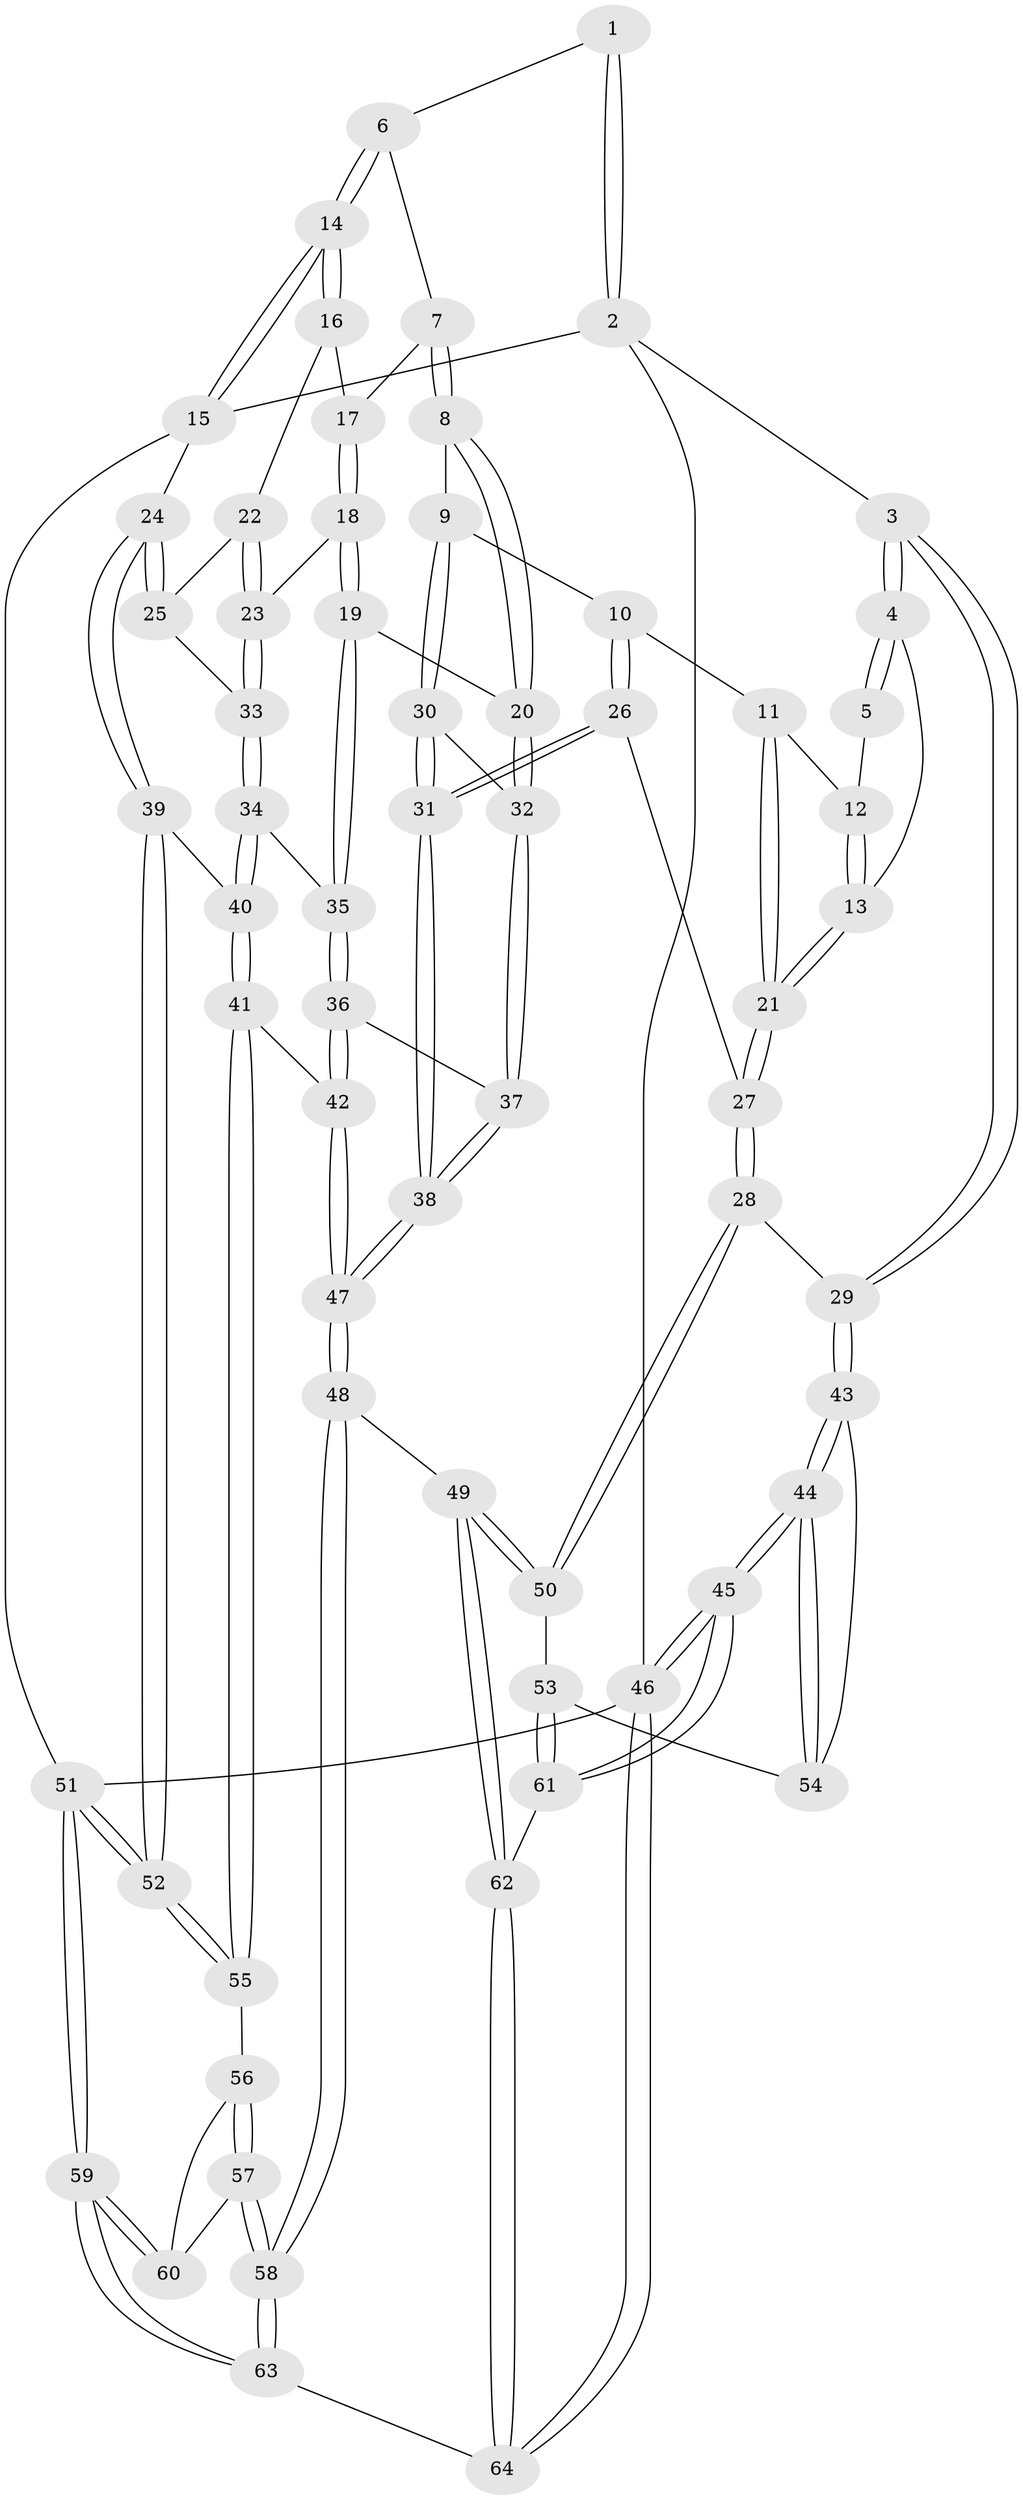 // coarse degree distribution, {3: 0.13513513513513514, 6: 0.08108108108108109, 5: 0.32432432432432434, 4: 0.43243243243243246, 7: 0.02702702702702703}
// Generated by graph-tools (version 1.1) at 2025/42/03/06/25 10:42:30]
// undirected, 64 vertices, 157 edges
graph export_dot {
graph [start="1"]
  node [color=gray90,style=filled];
  1 [pos="+0.45499557749365266+0"];
  2 [pos="+0+0"];
  3 [pos="+0+0"];
  4 [pos="+0.194438989970866+0.1783310669859436"];
  5 [pos="+0.43611037589280444+0"];
  6 [pos="+0.7734933044029009+0"];
  7 [pos="+0.6709768119264466+0.13501876541570332"];
  8 [pos="+0.6179072880854417+0.21890527355522701"];
  9 [pos="+0.5260033779811821+0.23107348541466238"];
  10 [pos="+0.4797027242909995+0.2216443338469225"];
  11 [pos="+0.43149470658883016+0.17819581899466877"];
  12 [pos="+0.433852692400039+0"];
  13 [pos="+0.2206626775984767+0.2036630487183293"];
  14 [pos="+1+0"];
  15 [pos="+1+0"];
  16 [pos="+0.9194150607830293+0.20275018122934035"];
  17 [pos="+0.8177133981369602+0.23142933187863216"];
  18 [pos="+0.761963726752681+0.32838531115294073"];
  19 [pos="+0.7470352293100022+0.3307005495322685"];
  20 [pos="+0.6612328201881831+0.28956112517569005"];
  21 [pos="+0.2214554244682868+0.2044551859802586"];
  22 [pos="+0.9108639629700395+0.24577889689122442"];
  23 [pos="+0.7847451794173974+0.3352303491749546"];
  24 [pos="+1+0.37403015851354043"];
  25 [pos="+0.9120265256765642+0.3195645210060451"];
  26 [pos="+0.33256912287360996+0.4663103043347036"];
  27 [pos="+0.24773623171287823+0.45368389757579475"];
  28 [pos="+0.1410978393494926+0.5175190488808109"];
  29 [pos="+0+0.4777770926266937"];
  30 [pos="+0.523115498452188+0.4086456133320291"];
  31 [pos="+0.4156224972147214+0.517856332776463"];
  32 [pos="+0.6220817629355598+0.4070749903629342"];
  33 [pos="+0.8823609540576519+0.3921619834394489"];
  34 [pos="+0.9037559389535347+0.4532289550973055"];
  35 [pos="+0.7374667973389356+0.4983819930983061"];
  36 [pos="+0.703382633988712+0.53220363963366"];
  37 [pos="+0.6722057134239419+0.5301437642291136"];
  38 [pos="+0.489875737731361+0.6217178587799372"];
  39 [pos="+1+0.5458487286350074"];
  40 [pos="+1+0.5540297011608306"];
  41 [pos="+0.8331184726963883+0.7094260298794499"];
  42 [pos="+0.8259337024978821+0.705102583416469"];
  43 [pos="+0+0.5559735495344305"];
  44 [pos="+0+0.9582455669698027"];
  45 [pos="+0+1"];
  46 [pos="+0+1"];
  47 [pos="+0.48512067553352684+0.7433272163397181"];
  48 [pos="+0.4700777726700905+0.7842321970947888"];
  49 [pos="+0.427822635156595+0.7921762942439615"];
  50 [pos="+0.19207081418899372+0.7456175326982771"];
  51 [pos="+1+1"];
  52 [pos="+1+1"];
  53 [pos="+0.16988375570488326+0.7710933503590557"];
  54 [pos="+0.14622469183239936+0.7791292427513866"];
  55 [pos="+0.8335539881852007+0.7165178507753218"];
  56 [pos="+0.8077671019037327+0.7801975541191144"];
  57 [pos="+0.5626824053503546+0.8766188270056411"];
  58 [pos="+0.5296550729907067+0.8846241541159737"];
  59 [pos="+0.87633438405176+1"];
  60 [pos="+0.8028655115906066+0.8812869255448588"];
  61 [pos="+0.19010697285188716+0.921696664748629"];
  62 [pos="+0.27381625343768445+0.9732611413076931"];
  63 [pos="+0.5918835523690092+1"];
  64 [pos="+0.3120558863911904+1"];
  1 -- 2;
  1 -- 2;
  1 -- 6;
  2 -- 3;
  2 -- 15;
  2 -- 46;
  3 -- 4;
  3 -- 4;
  3 -- 29;
  3 -- 29;
  4 -- 5;
  4 -- 5;
  4 -- 13;
  5 -- 12;
  6 -- 7;
  6 -- 14;
  6 -- 14;
  7 -- 8;
  7 -- 8;
  7 -- 17;
  8 -- 9;
  8 -- 20;
  8 -- 20;
  9 -- 10;
  9 -- 30;
  9 -- 30;
  10 -- 11;
  10 -- 26;
  10 -- 26;
  11 -- 12;
  11 -- 21;
  11 -- 21;
  12 -- 13;
  12 -- 13;
  13 -- 21;
  13 -- 21;
  14 -- 15;
  14 -- 15;
  14 -- 16;
  14 -- 16;
  15 -- 24;
  15 -- 51;
  16 -- 17;
  16 -- 22;
  17 -- 18;
  17 -- 18;
  18 -- 19;
  18 -- 19;
  18 -- 23;
  19 -- 20;
  19 -- 35;
  19 -- 35;
  20 -- 32;
  20 -- 32;
  21 -- 27;
  21 -- 27;
  22 -- 23;
  22 -- 23;
  22 -- 25;
  23 -- 33;
  23 -- 33;
  24 -- 25;
  24 -- 25;
  24 -- 39;
  24 -- 39;
  25 -- 33;
  26 -- 27;
  26 -- 31;
  26 -- 31;
  27 -- 28;
  27 -- 28;
  28 -- 29;
  28 -- 50;
  28 -- 50;
  29 -- 43;
  29 -- 43;
  30 -- 31;
  30 -- 31;
  30 -- 32;
  31 -- 38;
  31 -- 38;
  32 -- 37;
  32 -- 37;
  33 -- 34;
  33 -- 34;
  34 -- 35;
  34 -- 40;
  34 -- 40;
  35 -- 36;
  35 -- 36;
  36 -- 37;
  36 -- 42;
  36 -- 42;
  37 -- 38;
  37 -- 38;
  38 -- 47;
  38 -- 47;
  39 -- 40;
  39 -- 52;
  39 -- 52;
  40 -- 41;
  40 -- 41;
  41 -- 42;
  41 -- 55;
  41 -- 55;
  42 -- 47;
  42 -- 47;
  43 -- 44;
  43 -- 44;
  43 -- 54;
  44 -- 45;
  44 -- 45;
  44 -- 54;
  44 -- 54;
  45 -- 46;
  45 -- 46;
  45 -- 61;
  45 -- 61;
  46 -- 64;
  46 -- 64;
  46 -- 51;
  47 -- 48;
  47 -- 48;
  48 -- 49;
  48 -- 58;
  48 -- 58;
  49 -- 50;
  49 -- 50;
  49 -- 62;
  49 -- 62;
  50 -- 53;
  51 -- 52;
  51 -- 52;
  51 -- 59;
  51 -- 59;
  52 -- 55;
  52 -- 55;
  53 -- 54;
  53 -- 61;
  53 -- 61;
  55 -- 56;
  56 -- 57;
  56 -- 57;
  56 -- 60;
  57 -- 58;
  57 -- 58;
  57 -- 60;
  58 -- 63;
  58 -- 63;
  59 -- 60;
  59 -- 60;
  59 -- 63;
  59 -- 63;
  61 -- 62;
  62 -- 64;
  62 -- 64;
  63 -- 64;
}

